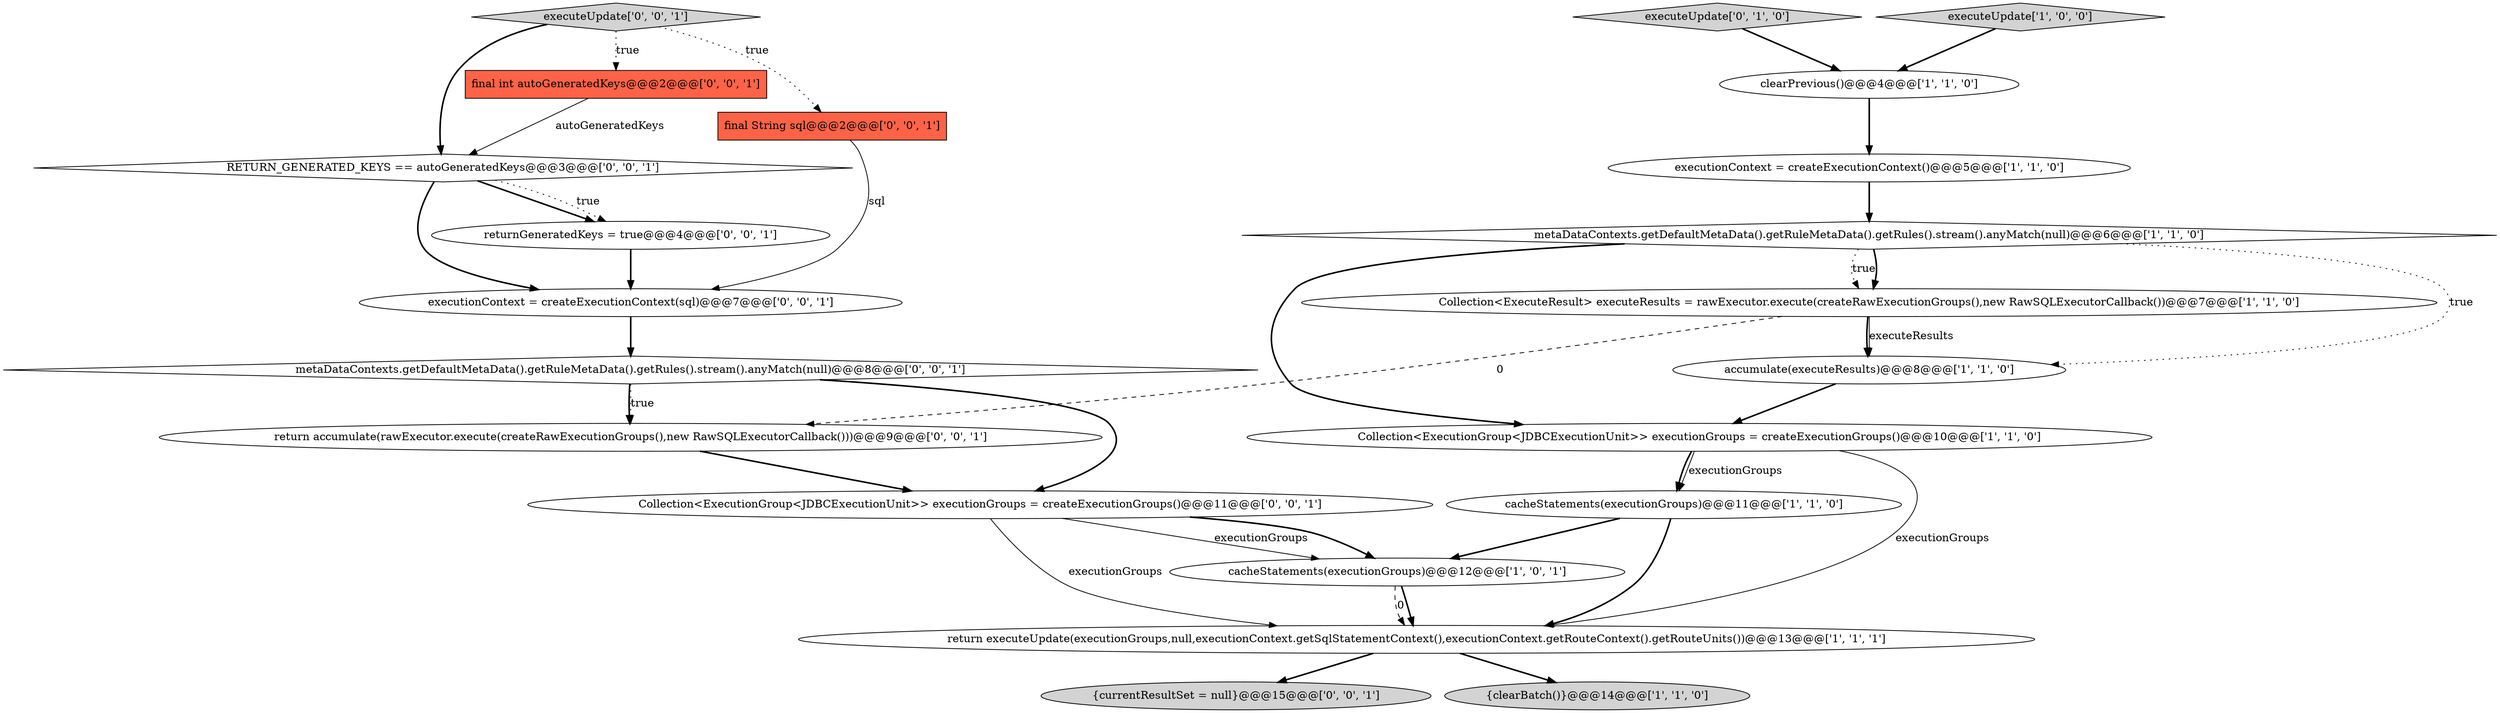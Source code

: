digraph {
8 [style = filled, label = "cacheStatements(executionGroups)@@@12@@@['1', '0', '1']", fillcolor = white, shape = ellipse image = "AAA0AAABBB1BBB"];
0 [style = filled, label = "accumulate(executeResults)@@@8@@@['1', '1', '0']", fillcolor = white, shape = ellipse image = "AAA0AAABBB1BBB"];
9 [style = filled, label = "return executeUpdate(executionGroups,null,executionContext.getSqlStatementContext(),executionContext.getRouteContext().getRouteUnits())@@@13@@@['1', '1', '1']", fillcolor = white, shape = ellipse image = "AAA0AAABBB1BBB"];
17 [style = filled, label = "returnGeneratedKeys = true@@@4@@@['0', '0', '1']", fillcolor = white, shape = ellipse image = "AAA0AAABBB3BBB"];
15 [style = filled, label = "final int autoGeneratedKeys@@@2@@@['0', '0', '1']", fillcolor = tomato, shape = box image = "AAA0AAABBB3BBB"];
7 [style = filled, label = "metaDataContexts.getDefaultMetaData().getRuleMetaData().getRules().stream().anyMatch(null)@@@6@@@['1', '1', '0']", fillcolor = white, shape = diamond image = "AAA0AAABBB1BBB"];
20 [style = filled, label = "executeUpdate['0', '0', '1']", fillcolor = lightgray, shape = diamond image = "AAA0AAABBB3BBB"];
10 [style = filled, label = "clearPrevious()@@@4@@@['1', '1', '0']", fillcolor = white, shape = ellipse image = "AAA0AAABBB1BBB"];
18 [style = filled, label = "Collection<ExecutionGroup<JDBCExecutionUnit>> executionGroups = createExecutionGroups()@@@11@@@['0', '0', '1']", fillcolor = white, shape = ellipse image = "AAA0AAABBB3BBB"];
16 [style = filled, label = "return accumulate(rawExecutor.execute(createRawExecutionGroups(),new RawSQLExecutorCallback()))@@@9@@@['0', '0', '1']", fillcolor = white, shape = ellipse image = "AAA0AAABBB3BBB"];
19 [style = filled, label = "metaDataContexts.getDefaultMetaData().getRuleMetaData().getRules().stream().anyMatch(null)@@@8@@@['0', '0', '1']", fillcolor = white, shape = diamond image = "AAA0AAABBB3BBB"];
13 [style = filled, label = "RETURN_GENERATED_KEYS == autoGeneratedKeys@@@3@@@['0', '0', '1']", fillcolor = white, shape = diamond image = "AAA0AAABBB3BBB"];
1 [style = filled, label = "executeUpdate['1', '0', '0']", fillcolor = lightgray, shape = diamond image = "AAA0AAABBB1BBB"];
3 [style = filled, label = "executionContext = createExecutionContext()@@@5@@@['1', '1', '0']", fillcolor = white, shape = ellipse image = "AAA0AAABBB1BBB"];
2 [style = filled, label = "Collection<ExecuteResult> executeResults = rawExecutor.execute(createRawExecutionGroups(),new RawSQLExecutorCallback())@@@7@@@['1', '1', '0']", fillcolor = white, shape = ellipse image = "AAA0AAABBB1BBB"];
21 [style = filled, label = "executionContext = createExecutionContext(sql)@@@7@@@['0', '0', '1']", fillcolor = white, shape = ellipse image = "AAA0AAABBB3BBB"];
4 [style = filled, label = "cacheStatements(executionGroups)@@@11@@@['1', '1', '0']", fillcolor = white, shape = ellipse image = "AAA0AAABBB1BBB"];
14 [style = filled, label = "{currentResultSet = null}@@@15@@@['0', '0', '1']", fillcolor = lightgray, shape = ellipse image = "AAA0AAABBB3BBB"];
6 [style = filled, label = "{clearBatch()}@@@14@@@['1', '1', '0']", fillcolor = lightgray, shape = ellipse image = "AAA0AAABBB1BBB"];
11 [style = filled, label = "executeUpdate['0', '1', '0']", fillcolor = lightgray, shape = diamond image = "AAA0AAABBB2BBB"];
12 [style = filled, label = "final String sql@@@2@@@['0', '0', '1']", fillcolor = tomato, shape = box image = "AAA0AAABBB3BBB"];
5 [style = filled, label = "Collection<ExecutionGroup<JDBCExecutionUnit>> executionGroups = createExecutionGroups()@@@10@@@['1', '1', '0']", fillcolor = white, shape = ellipse image = "AAA0AAABBB1BBB"];
7->2 [style = dotted, label="true"];
15->13 [style = solid, label="autoGeneratedKeys"];
8->9 [style = bold, label=""];
1->10 [style = bold, label=""];
17->21 [style = bold, label=""];
12->21 [style = solid, label="sql"];
16->18 [style = bold, label=""];
13->17 [style = bold, label=""];
2->0 [style = solid, label="executeResults"];
4->8 [style = bold, label=""];
3->7 [style = bold, label=""];
13->17 [style = dotted, label="true"];
18->8 [style = solid, label="executionGroups"];
5->4 [style = bold, label=""];
10->3 [style = bold, label=""];
9->6 [style = bold, label=""];
8->9 [style = dashed, label="0"];
19->16 [style = bold, label=""];
20->15 [style = dotted, label="true"];
20->12 [style = dotted, label="true"];
2->16 [style = dashed, label="0"];
19->16 [style = dotted, label="true"];
21->19 [style = bold, label=""];
11->10 [style = bold, label=""];
20->13 [style = bold, label=""];
4->9 [style = bold, label=""];
9->14 [style = bold, label=""];
7->5 [style = bold, label=""];
7->0 [style = dotted, label="true"];
2->0 [style = bold, label=""];
5->9 [style = solid, label="executionGroups"];
18->8 [style = bold, label=""];
5->4 [style = solid, label="executionGroups"];
0->5 [style = bold, label=""];
19->18 [style = bold, label=""];
18->9 [style = solid, label="executionGroups"];
13->21 [style = bold, label=""];
7->2 [style = bold, label=""];
}
